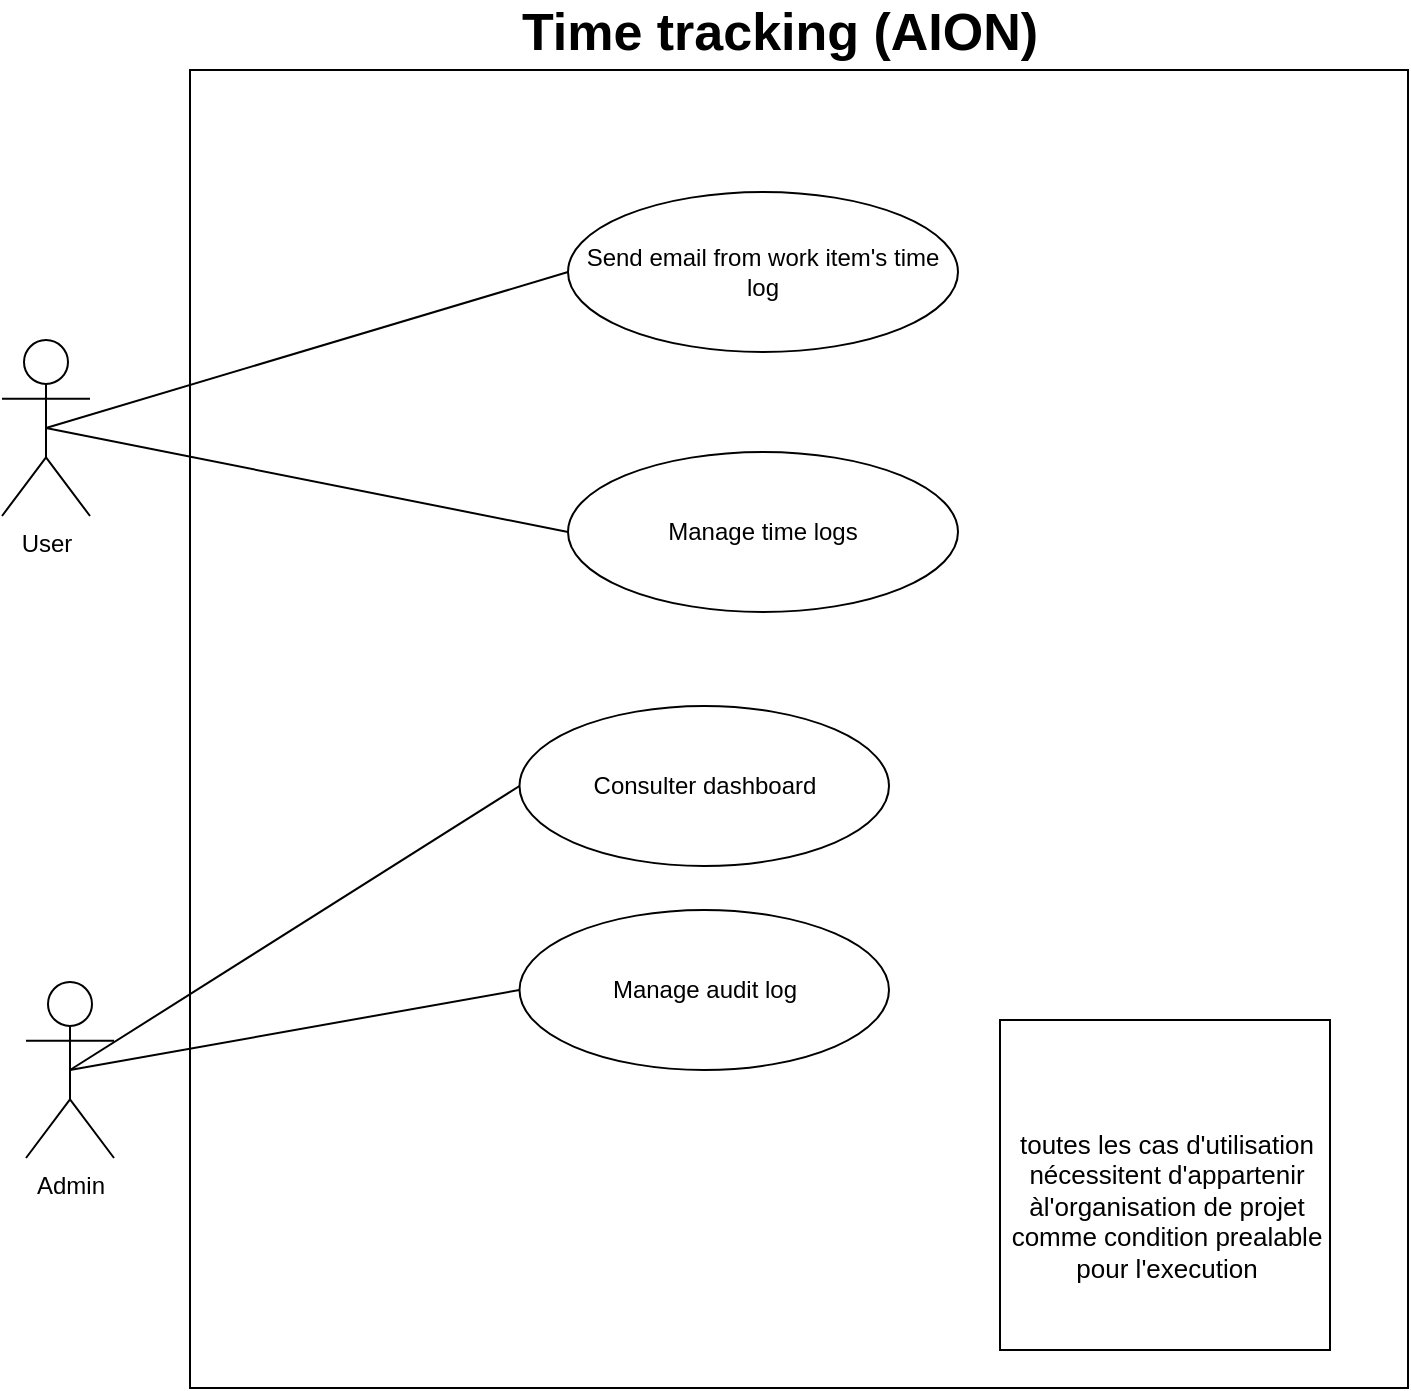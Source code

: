 <mxfile version="23.1.4" type="github" pages="3">
  <diagram name="Global use case" id="HMoWm8q01mGYL6mocgkL">
    <mxGraphModel dx="1434" dy="1915" grid="0" gridSize="10" guides="1" tooltips="1" connect="1" arrows="1" fold="1" page="1" pageScale="1" pageWidth="827" pageHeight="1169" math="0" shadow="0">
      <root>
        <mxCell id="0" />
        <mxCell id="1" parent="0" />
        <mxCell id="uwcOLz1gDEWIKycSYIdj-1" value="User" style="shape=umlActor;verticalLabelPosition=bottom;verticalAlign=top;html=1;outlineConnect=0;" parent="1" vertex="1">
          <mxGeometry x="67" y="96" width="44" height="88" as="geometry" />
        </mxCell>
        <mxCell id="uwcOLz1gDEWIKycSYIdj-3" value="Admin" style="shape=umlActor;verticalLabelPosition=bottom;verticalAlign=top;html=1;outlineConnect=0;" parent="1" vertex="1">
          <mxGeometry x="79" y="417" width="44" height="88" as="geometry" />
        </mxCell>
        <mxCell id="uwcOLz1gDEWIKycSYIdj-11" value="" style="rounded=0;whiteSpace=wrap;html=1;" parent="1" vertex="1">
          <mxGeometry x="161" y="-39" width="609" height="659" as="geometry" />
        </mxCell>
        <mxCell id="uwcOLz1gDEWIKycSYIdj-5" value="Send email from work item&#39;s time log" style="ellipse;whiteSpace=wrap;html=1;" parent="1" vertex="1">
          <mxGeometry x="350" y="22" width="195" height="80" as="geometry" />
        </mxCell>
        <mxCell id="uwcOLz1gDEWIKycSYIdj-12" value="Consulter dashboard" style="ellipse;whiteSpace=wrap;html=1;" parent="1" vertex="1">
          <mxGeometry x="325.75" y="279" width="184.75" height="80" as="geometry" />
        </mxCell>
        <mxCell id="uwcOLz1gDEWIKycSYIdj-13" value="Manage audit log" style="ellipse;whiteSpace=wrap;html=1;" parent="1" vertex="1">
          <mxGeometry x="325.75" y="381" width="184.75" height="80" as="geometry" />
        </mxCell>
        <mxCell id="uwcOLz1gDEWIKycSYIdj-17" value="&lt;b&gt;&lt;font style=&quot;font-size: 26px;&quot;&gt;Time tracking (AION)&lt;/font&gt;&lt;/b&gt;" style="text;html=1;strokeColor=none;fillColor=none;align=center;verticalAlign=middle;whiteSpace=wrap;rounded=0;" parent="1" vertex="1">
          <mxGeometry x="289.5" y="-73" width="332" height="30" as="geometry" />
        </mxCell>
        <mxCell id="uwcOLz1gDEWIKycSYIdj-20" value="" style="endArrow=none;html=1;rounded=0;exitX=0.5;exitY=0.5;exitDx=0;exitDy=0;exitPerimeter=0;entryX=0;entryY=0.5;entryDx=0;entryDy=0;" parent="1" source="uwcOLz1gDEWIKycSYIdj-1" target="uwcOLz1gDEWIKycSYIdj-5" edge="1">
          <mxGeometry width="50" height="50" relative="1" as="geometry">
            <mxPoint x="416" y="91" as="sourcePoint" />
            <mxPoint x="466" y="41" as="targetPoint" />
          </mxGeometry>
        </mxCell>
        <mxCell id="uwcOLz1gDEWIKycSYIdj-24" value="" style="endArrow=none;html=1;rounded=0;exitX=0.5;exitY=0.5;exitDx=0;exitDy=0;exitPerimeter=0;entryX=0;entryY=0.5;entryDx=0;entryDy=0;" parent="1" source="uwcOLz1gDEWIKycSYIdj-3" target="uwcOLz1gDEWIKycSYIdj-12" edge="1">
          <mxGeometry width="50" height="50" relative="1" as="geometry">
            <mxPoint x="420" y="414" as="sourcePoint" />
            <mxPoint x="470" y="364" as="targetPoint" />
          </mxGeometry>
        </mxCell>
        <mxCell id="uwcOLz1gDEWIKycSYIdj-25" value="" style="endArrow=none;html=1;rounded=0;exitX=0.5;exitY=0.5;exitDx=0;exitDy=0;exitPerimeter=0;entryX=0;entryY=0.5;entryDx=0;entryDy=0;" parent="1" source="uwcOLz1gDEWIKycSYIdj-3" target="uwcOLz1gDEWIKycSYIdj-13" edge="1">
          <mxGeometry width="50" height="50" relative="1" as="geometry">
            <mxPoint x="420" y="414" as="sourcePoint" />
            <mxPoint x="470" y="364" as="targetPoint" />
          </mxGeometry>
        </mxCell>
        <mxCell id="uwcOLz1gDEWIKycSYIdj-31" value="" style="whiteSpace=wrap;html=1;aspect=fixed;" parent="1" vertex="1">
          <mxGeometry x="566" y="436" width="165" height="165" as="geometry" />
        </mxCell>
        <mxCell id="uwcOLz1gDEWIKycSYIdj-32" value="&lt;font style=&quot;font-size: 13px;&quot;&gt;toutes les cas d&#39;utilisation nécessitent d&#39;appartenir àl&#39;organisation de projet comme condition prealable pour l&#39;execution&lt;/font&gt;" style="text;html=1;strokeColor=none;fillColor=none;align=center;verticalAlign=middle;whiteSpace=wrap;rounded=0;" parent="1" vertex="1">
          <mxGeometry x="566" y="457" width="167" height="144" as="geometry" />
        </mxCell>
        <mxCell id="kZA4ZHWFA9T4Elh8818U-1" value="Manage time logs" style="ellipse;whiteSpace=wrap;html=1;" vertex="1" parent="1">
          <mxGeometry x="350" y="152" width="195" height="80" as="geometry" />
        </mxCell>
        <mxCell id="kZA4ZHWFA9T4Elh8818U-5" value="" style="endArrow=none;html=1;rounded=0;exitX=0;exitY=0.5;exitDx=0;exitDy=0;entryX=0.5;entryY=0.5;entryDx=0;entryDy=0;entryPerimeter=0;" edge="1" parent="1" source="kZA4ZHWFA9T4Elh8818U-1" target="uwcOLz1gDEWIKycSYIdj-1">
          <mxGeometry width="50" height="50" relative="1" as="geometry">
            <mxPoint x="606" y="204" as="sourcePoint" />
            <mxPoint x="656" y="154" as="targetPoint" />
          </mxGeometry>
        </mxCell>
      </root>
    </mxGraphModel>
  </diagram>
  <diagram id="4BNHJ1mr-sLuKrSLhk_P" name="Manage time logs use cases">
    <mxGraphModel dx="1434" dy="1915" grid="0" gridSize="10" guides="1" tooltips="1" connect="1" arrows="1" fold="1" page="1" pageScale="1" pageWidth="827" pageHeight="1169" math="0" shadow="0">
      <root>
        <mxCell id="0" />
        <mxCell id="1" parent="0" />
        <mxCell id="1eYsrxTv3W_-VM1bbza0-1" value="&lt;font style=&quot;font-size: 14px;&quot;&gt;consulter la liste des tickets&lt;/font&gt;" style="ellipse;whiteSpace=wrap;html=1;" vertex="1" parent="1">
          <mxGeometry x="580" y="-780" width="195" height="80" as="geometry" />
        </mxCell>
        <mxCell id="1eYsrxTv3W_-VM1bbza0-2" value="ajout imputation à un ticket&lt;span style=&quot;white-space: pre;&quot;&gt;&#x9;&lt;/span&gt;" style="ellipse;whiteSpace=wrap;html=1;" vertex="1" parent="1">
          <mxGeometry x="20" y="-1040" width="195" height="80" as="geometry" />
        </mxCell>
        <mxCell id="1eYsrxTv3W_-VM1bbza0-3" value="mettre a jour imputation d&#39;une ticket" style="ellipse;whiteSpace=wrap;html=1;" vertex="1" parent="1">
          <mxGeometry x="70" y="-780" width="217" height="80" as="geometry" />
        </mxCell>
        <mxCell id="1eYsrxTv3W_-VM1bbza0-4" value="supprimer imputation(soft del)" style="ellipse;whiteSpace=wrap;html=1;" vertex="1" parent="1">
          <mxGeometry x="570" y="-1050" width="194" height="80" as="geometry" />
        </mxCell>
        <mxCell id="4jdrBC15Ize4NxWBjrLl-1" value="Send email from existing work item" style="ellipse;whiteSpace=wrap;html=1;" vertex="1" parent="1">
          <mxGeometry x="70" y="-510" width="206" height="80" as="geometry" />
        </mxCell>
        <mxCell id="4jdrBC15Ize4NxWBjrLl-2" value="Send email from work item list" style="ellipse;whiteSpace=wrap;html=1;" vertex="1" parent="1">
          <mxGeometry x="520" y="-500" width="206" height="80" as="geometry" />
        </mxCell>
        <mxCell id="4-Z4f17bZcAGOfIwcgOS-1" value="Manage time logs" style="ellipse;whiteSpace=wrap;html=1;" vertex="1" parent="1">
          <mxGeometry x="300" y="-950" width="195" height="80" as="geometry" />
        </mxCell>
        <mxCell id="4-Z4f17bZcAGOfIwcgOS-6" value="Extends" style="endArrow=block;endSize=16;endFill=0;html=1;rounded=0;entryX=0;entryY=0.5;entryDx=0;entryDy=0;" edge="1" parent="1" source="1eYsrxTv3W_-VM1bbza0-2" target="4-Z4f17bZcAGOfIwcgOS-1">
          <mxGeometry width="160" relative="1" as="geometry">
            <mxPoint x="65" y="-790" as="sourcePoint" />
            <mxPoint x="225" y="-790" as="targetPoint" />
          </mxGeometry>
        </mxCell>
        <mxCell id="4-Z4f17bZcAGOfIwcgOS-7" value="Extends" style="endArrow=block;endSize=16;endFill=0;html=1;rounded=0;exitX=0.258;exitY=0.913;exitDx=0;exitDy=0;exitPerimeter=0;entryX=0.985;entryY=0.413;entryDx=0;entryDy=0;entryPerimeter=0;" edge="1" parent="1" source="1eYsrxTv3W_-VM1bbza0-4" target="4-Z4f17bZcAGOfIwcgOS-1">
          <mxGeometry width="160" relative="1" as="geometry">
            <mxPoint x="620" y="-940" as="sourcePoint" />
            <mxPoint x="630" y="-791" as="targetPoint" />
          </mxGeometry>
        </mxCell>
        <mxCell id="4-Z4f17bZcAGOfIwcgOS-8" value="Extends" style="endArrow=block;endSize=16;endFill=0;html=1;rounded=0;entryX=0.344;entryY=0.963;entryDx=0;entryDy=0;exitX=0.419;exitY=0.025;exitDx=0;exitDy=0;exitPerimeter=0;entryPerimeter=0;" edge="1" parent="1" source="1eYsrxTv3W_-VM1bbza0-3" target="4-Z4f17bZcAGOfIwcgOS-1">
          <mxGeometry width="160" relative="1" as="geometry">
            <mxPoint x="250" y="-810" as="sourcePoint" />
            <mxPoint x="350" y="-880" as="targetPoint" />
          </mxGeometry>
        </mxCell>
        <mxCell id="4-Z4f17bZcAGOfIwcgOS-9" value="Extends" style="endArrow=block;endSize=16;endFill=0;html=1;rounded=0;exitX=0.103;exitY=0.125;exitDx=0;exitDy=0;exitPerimeter=0;" edge="1" parent="1" source="1eYsrxTv3W_-VM1bbza0-1" target="4-Z4f17bZcAGOfIwcgOS-1">
          <mxGeometry width="160" relative="1" as="geometry">
            <mxPoint x="321" y="-758" as="sourcePoint" />
            <mxPoint x="377" y="-863" as="targetPoint" />
          </mxGeometry>
        </mxCell>
        <mxCell id="vd6AiU4IwBAZcLss80Cb-1" value="Send email from work item&#39;s time log" style="ellipse;whiteSpace=wrap;html=1;" vertex="1" parent="1">
          <mxGeometry x="316" y="-340" width="195" height="80" as="geometry" />
        </mxCell>
        <mxCell id="vd6AiU4IwBAZcLss80Cb-2" value="Extends" style="endArrow=block;endSize=16;endFill=0;html=1;rounded=0;exitX=1;exitY=1;exitDx=0;exitDy=0;entryX=0.103;entryY=0.125;entryDx=0;entryDy=0;entryPerimeter=0;" edge="1" parent="1" source="4jdrBC15Ize4NxWBjrLl-1" target="vd6AiU4IwBAZcLss80Cb-1">
          <mxGeometry width="160" relative="1" as="geometry">
            <mxPoint x="171" y="-768" as="sourcePoint" />
            <mxPoint x="377" y="-863" as="targetPoint" />
          </mxGeometry>
        </mxCell>
        <mxCell id="vd6AiU4IwBAZcLss80Cb-3" value="Extends" style="endArrow=block;endSize=16;endFill=0;html=1;rounded=0;exitX=0.097;exitY=0.888;exitDx=0;exitDy=0;exitPerimeter=0;entryX=1;entryY=0;entryDx=0;entryDy=0;" edge="1" parent="1" source="4jdrBC15Ize4NxWBjrLl-2" target="vd6AiU4IwBAZcLss80Cb-1">
          <mxGeometry width="160" relative="1" as="geometry">
            <mxPoint x="256" y="-432" as="sourcePoint" />
            <mxPoint x="360" y="-355" as="targetPoint" />
          </mxGeometry>
        </mxCell>
      </root>
    </mxGraphModel>
  </diagram>
  <diagram id="JGESqJ7sLEq_67mfiIQ6" name="Manage audit log use cases">
    <mxGraphModel dx="1434" dy="746" grid="0" gridSize="10" guides="1" tooltips="1" connect="1" arrows="1" fold="1" page="1" pageScale="1" pageWidth="827" pageHeight="1169" math="0" shadow="0">
      <root>
        <mxCell id="0" />
        <mxCell id="1" parent="0" />
        <mxCell id="WqYa_6kMdvVs4EpgCjgJ-1" value="Manage audit log" style="ellipse;whiteSpace=wrap;html=1;" vertex="1" parent="1">
          <mxGeometry x="220" y="230" width="184.75" height="80" as="geometry" />
        </mxCell>
        <mxCell id="C3ACk_iOB3kTldF8Hcof-1" value="consulter audit log par organisation" style="ellipse;whiteSpace=wrap;html=1;" vertex="1" parent="1">
          <mxGeometry x="564.25" y="180" width="184.75" height="80" as="geometry" />
        </mxCell>
        <mxCell id="C3ACk_iOB3kTldF8Hcof-2" value="export audit sous format csv" style="ellipse;whiteSpace=wrap;html=1;" vertex="1" parent="1">
          <mxGeometry x="560" y="297" width="184.75" height="80" as="geometry" />
        </mxCell>
        <mxCell id="C3ACk_iOB3kTldF8Hcof-4" value="Extends" style="endArrow=block;endSize=16;endFill=0;html=1;rounded=0;exitX=0;exitY=0.5;exitDx=0;exitDy=0;entryX=0.958;entryY=0.763;entryDx=0;entryDy=0;entryPerimeter=0;" edge="1" parent="1" source="C3ACk_iOB3kTldF8Hcof-2" target="WqYa_6kMdvVs4EpgCjgJ-1">
          <mxGeometry width="160" relative="1" as="geometry">
            <mxPoint x="406" y="263" as="sourcePoint" />
            <mxPoint x="570" y="230" as="targetPoint" />
          </mxGeometry>
        </mxCell>
        <mxCell id="C3ACk_iOB3kTldF8Hcof-5" value="Extends" style="endArrow=block;endSize=16;endFill=0;html=1;rounded=0;entryX=0.996;entryY=0.388;entryDx=0;entryDy=0;entryPerimeter=0;exitX=0;exitY=0.5;exitDx=0;exitDy=0;" edge="1" parent="1" source="C3ACk_iOB3kTldF8Hcof-1" target="WqYa_6kMdvVs4EpgCjgJ-1">
          <mxGeometry width="160" relative="1" as="geometry">
            <mxPoint x="560" y="220" as="sourcePoint" />
            <mxPoint x="400" y="310" as="targetPoint" />
          </mxGeometry>
        </mxCell>
      </root>
    </mxGraphModel>
  </diagram>
</mxfile>
